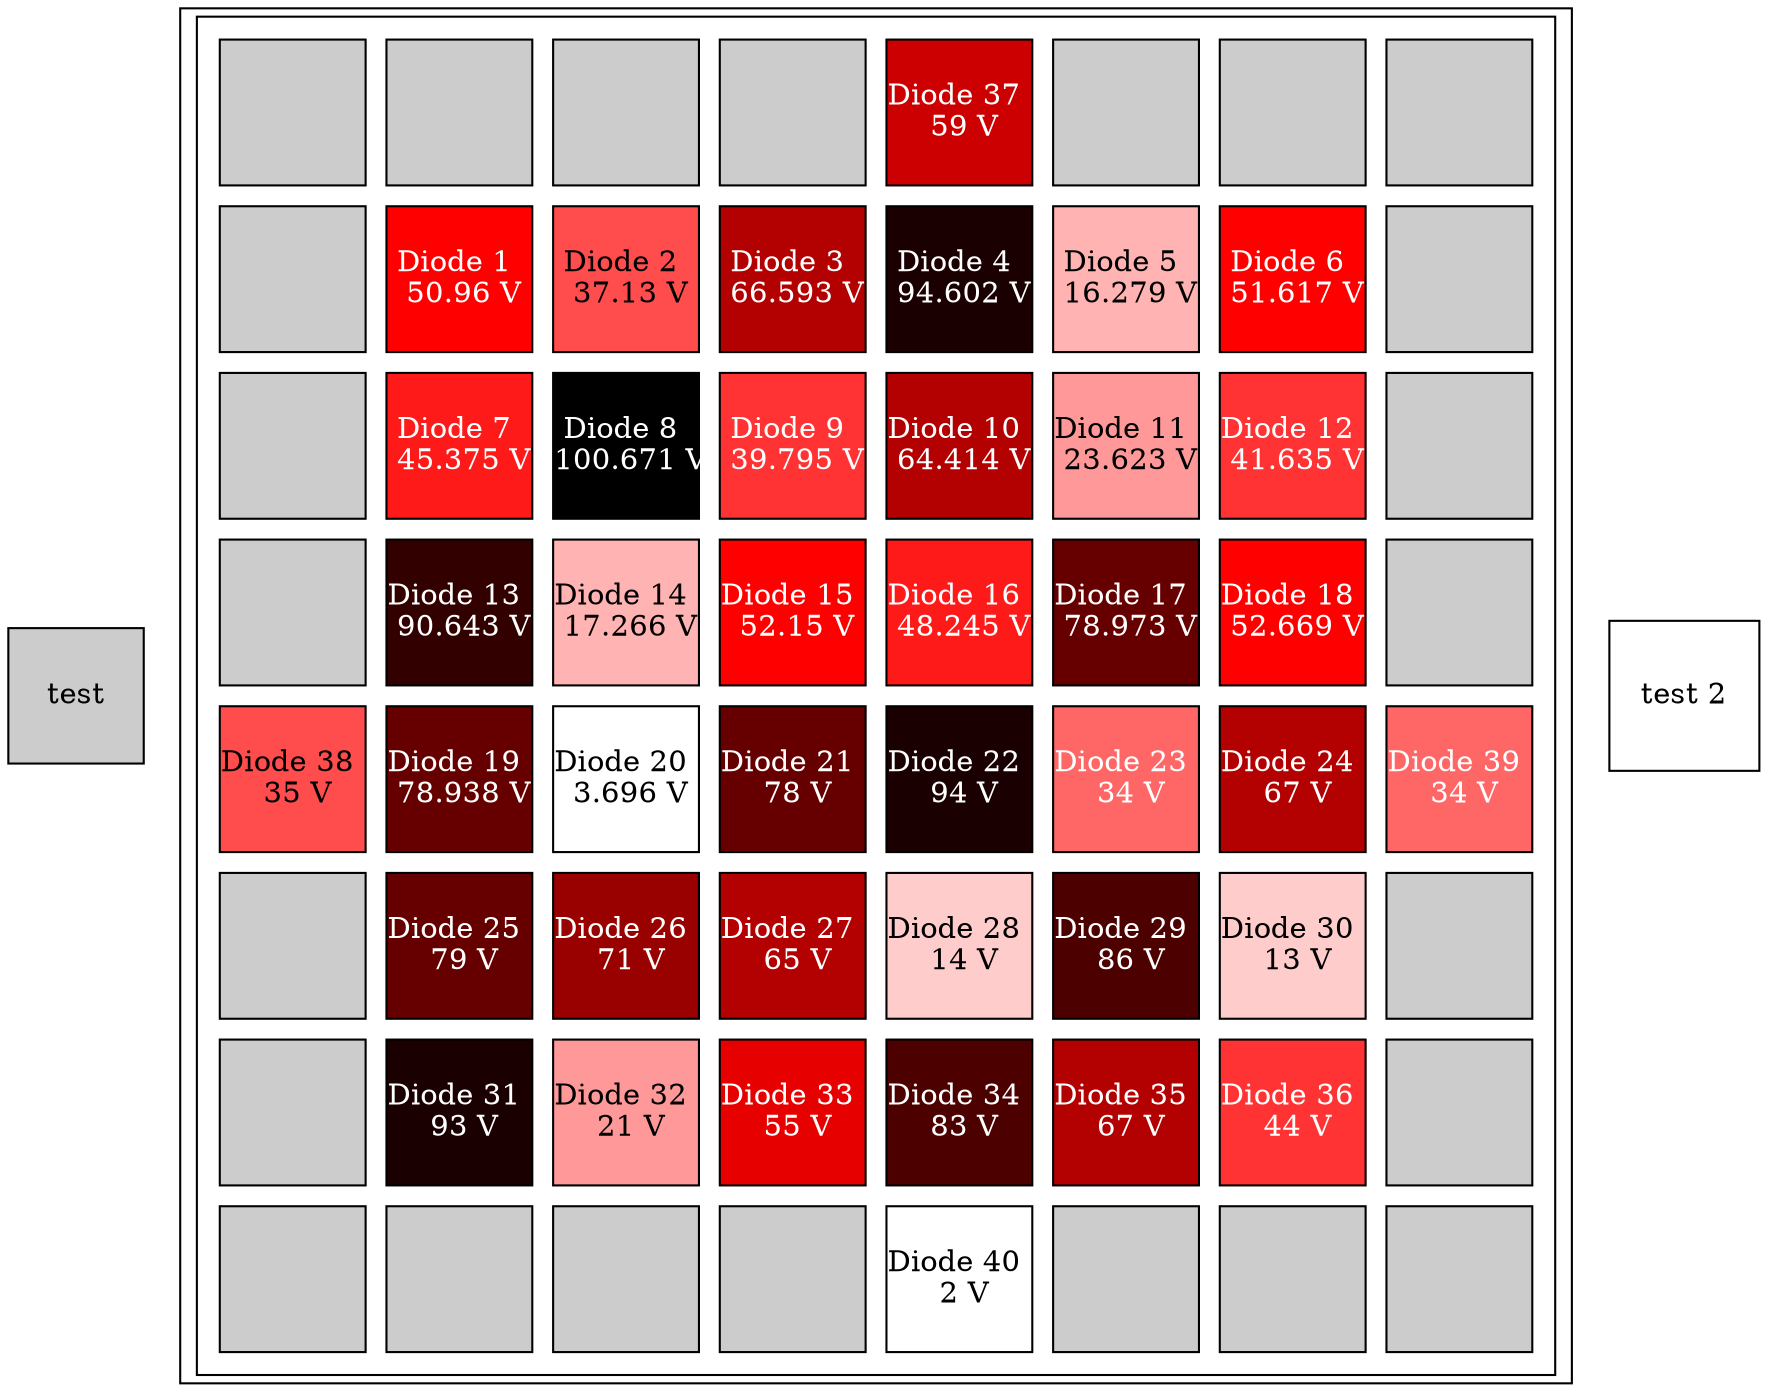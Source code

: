 graph array_table {
	node [fillcolor="#cccccc" shape=square]
	test [height=0.9 style=filled width=0.9]
	node [shape=rectangle]
	"Diode Array" [label=<<TABLE cellspacing="10" valign='top'>
    <TR>
        <TD bgcolor="#cccccc" fixedsize="true" width="70" height="70"></TD>

        <TD bgcolor="#cccccc" fixedsize="true" width="70" height="70"></TD>

        <TD bgcolor="#cccccc" fixedsize="true" width="70" height="70"></TD>

        <TD bgcolor="#cccccc" fixedsize="true" width="70" height="70"></TD>

        <TD bgcolor="#cc0000" fixedsize="true" width="70"
        height="70"><FONT COLOR="white">Diode 37 <BR align="center" /> 59 V</FONT></TD>

        <TD bgcolor="#cccccc" fixedsize="true" width="70" height="70"></TD>

        <TD bgcolor="#cccccc" fixedsize="true" width="70" height="70"></TD>

        <TD bgcolor="#cccccc" fixedsize="true" width="70" height="70"></TD>
    </TR>


    <TR>
        <TD bgcolor="#cccccc" fixedsize="true" width="70" height="70"></TD>

        <TD bgcolor="#ff0000" fixedsize="true" width="70"
        height="70"><FONT COLOR="white">Diode 1 <BR align="center" /> 50.96 V</FONT></TD>

        <TD bgcolor="#ff4d4d" fixedsize="true" width="70"
        height="70"><FONT COLOR="black">Diode 2 <BR align="center" /> 37.13 V</FONT></TD>

        <TD bgcolor="#b30000" fixedsize="true" width="70"
        height="70"><FONT COLOR="white">Diode 3 <BR align="center" /> 66.593 V</FONT></TD>

        <TD bgcolor="#1a0000" fixedsize="true" width="70"
        height="70"><FONT COLOR="white">Diode 4 <BR align="center" /> 94.602 V</FONT></TD>

        <TD bgcolor="#ffb3b3" fixedsize="true" width="70"
        height="70"><FONT COLOR="black">Diode 5 <BR align="center" /> 16.279 V</FONT></TD>

        <TD bgcolor="#ff0000" fixedsize="true" width="70"
        height="70"><FONT COLOR="white">Diode 6 <BR align="center" /> 51.617 V</FONT></TD>

        <TD bgcolor="#cccccc" fixedsize="true" width="70" height="70"></TD>
    </TR>


    <TR>
        <TD bgcolor="#cccccc" fixedsize="true" width="70" height="70"></TD>

        <TD bgcolor="#ff1a1a" fixedsize="true" width="70"
        height="70"><FONT COLOR="white">Diode 7 <BR align="center" /> 45.375 V</FONT></TD>

        <TD bgcolor="#000000" fixedsize="true" width="70"
        height="70"><FONT COLOR="white">Diode 8 <BR align="center" /> 100.671 V</FONT></TD>

        <TD bgcolor="#ff3333" fixedsize="true" width="70"
        height="70"><FONT COLOR="white">Diode 9 <BR align="center" /> 39.795 V</FONT></TD>

        <TD bgcolor="#b30000" fixedsize="true" width="70"
        height="70"><FONT COLOR="white">Diode 10 <BR align="center" /> 64.414 V</FONT></TD>

        <TD bgcolor="#ff9999" fixedsize="true" width="70"
        height="70"><FONT COLOR="black">Diode 11 <BR align="center" /> 23.623 V</FONT></TD>

        <TD bgcolor="#ff3333" fixedsize="true" width="70"
        height="70"><FONT COLOR="white">Diode 12 <BR align="center" /> 41.635 V</FONT></TD>

        <TD bgcolor="#cccccc" fixedsize="true" width="70" height="70"></TD>
    </TR>


    <TR>
        <TD bgcolor="#cccccc" fixedsize="true" width="70" height="70"></TD>

        <TD bgcolor="#330000" fixedsize="true" width="70"
        height="70"><FONT COLOR="white">Diode 13 <BR align="center" /> 90.643 V</FONT></TD>

        <TD bgcolor="#ffb3b3" fixedsize="true" width="70"
        height="70"><FONT COLOR="black">Diode 14 <BR align="center" /> 17.266 V</FONT></TD>

        <TD bgcolor="#ff0000" fixedsize="true" width="70"
        height="70"><FONT COLOR="white">Diode 15 <BR align="center" /> 52.15 V</FONT></TD>

        <TD bgcolor="#ff1a1a" fixedsize="true" width="70"
        height="70"><FONT COLOR="white">Diode 16 <BR align="center" /> 48.245 V</FONT></TD>

        <TD bgcolor="#660000" fixedsize="true" width="70"
        height="70"><FONT COLOR="white">Diode 17 <BR align="center" /> 78.973 V</FONT></TD>

        <TD bgcolor="#ff0000" fixedsize="true" width="70"
        height="70"><FONT COLOR="white">Diode 18 <BR align="center" /> 52.669 V</FONT></TD>

        <TD bgcolor="#cccccc" fixedsize="true" width="70" height="70"></TD>
    </TR>


    <TR>
        <TD bgcolor="#ff4d4d" fixedsize="true" width="70"
        height="70"><FONT COLOR="black">Diode 38 <BR align="center" /> 35 V</FONT></TD>

        <TD bgcolor="#660000" fixedsize="true" width="70"
        height="70"><FONT COLOR="white">Diode 19 <BR align="center" /> 78.938 V</FONT></TD>

        <TD bgcolor="#ffffff" fixedsize="true" width="70"
        height="70"><FONT COLOR="black">Diode 20 <BR align="center" /> 3.696 V</FONT></TD>

        <TD bgcolor="#660000" fixedsize="true" width="70"
        height="70"><FONT COLOR="white">Diode 21 <BR align="center" /> 78 V</FONT></TD>

        <TD bgcolor="#1a0000" fixedsize="true" width="70"
        height="70"><FONT COLOR="white">Diode 22 <BR align="center" /> 94 V</FONT></TD>

        <TD bgcolor="#ff6666" fixedsize="true" width="70"
        height="70"><FONT COLOR="white">Diode 23 <BR align="center" /> 34 V</FONT></TD>

        <TD bgcolor="#b30000" fixedsize="true" width="70"
        height="70"><FONT COLOR="white">Diode 24 <BR align="center" /> 67 V</FONT></TD>

        <TD bgcolor="#ff6666" fixedsize="true" width="70"
        height="70"><FONT COLOR="white">Diode 39 <BR align="center" /> 34 V</FONT></TD>
    </TR>


    <TR>
        <TD bgcolor="#cccccc" fixedsize="true" width="70" height="70"></TD>

        <TD bgcolor="#660000" fixedsize="true" width="70"
        height="70"><FONT COLOR="white">Diode 25 <BR align="center" /> 79 V</FONT></TD>

        <TD bgcolor="#990000" fixedsize="true" width="70"
        height="70"><FONT COLOR="white">Diode 26 <BR align="center" /> 71 V</FONT></TD>

        <TD bgcolor="#b30000" fixedsize="true" width="70"
        height="70"><FONT COLOR="white">Diode 27 <BR align="center" /> 65 V</FONT></TD>

        <TD bgcolor="#ffcccc" fixedsize="true" width="70"
        height="70"><FONT COLOR="black">Diode 28 <BR align="center" /> 14 V</FONT></TD>

        <TD bgcolor="#4d0000" fixedsize="true" width="70"
        height="70"><FONT COLOR="white">Diode 29 <BR align="center" /> 86 V</FONT></TD>

        <TD bgcolor="#ffcccc" fixedsize="true" width="70"
        height="70"><FONT COLOR="black">Diode 30 <BR align="center" /> 13 V</FONT></TD>

        <TD bgcolor="#cccccc" fixedsize="true" width="70" height="70"></TD>
    </TR>


    <TR>
        <TD bgcolor="#cccccc" fixedsize="true" width="70" height="70"></TD>

        <TD bgcolor="#1a0000" fixedsize="true" width="70"
        height="70"><FONT COLOR="white">Diode 31 <BR align="center" /> 93 V</FONT></TD>

        <TD bgcolor="#ff9999" fixedsize="true" width="70"
        height="70"><FONT COLOR="black">Diode 32 <BR align="center" /> 21 V</FONT></TD>

        <TD bgcolor="#e60000" fixedsize="true" width="70"
        height="70"><FONT COLOR="white">Diode 33 <BR align="center" /> 55 V</FONT></TD>

        <TD bgcolor="#4d0000" fixedsize="true" width="70"
        height="70"><FONT COLOR="white">Diode 34 <BR align="center" /> 83 V</FONT></TD>

        <TD bgcolor="#b30000" fixedsize="true" width="70"
        height="70"><FONT COLOR="white">Diode 35 <BR align="center" /> 67 V</FONT></TD>

        <TD bgcolor="#ff3333" fixedsize="true" width="70"
        height="70"><FONT COLOR="white">Diode 36 <BR align="center" /> 44 V</FONT></TD>

        <TD bgcolor="#cccccc" fixedsize="true" width="70" height="70"></TD>
    </TR>


    <TR>
        <TD bgcolor="#cccccc" fixedsize="true" width="70" height="70"></TD>

        <TD bgcolor="#cccccc" fixedsize="true" width="70" height="70"></TD>

        <TD bgcolor="#cccccc" fixedsize="true" width="70" height="70"></TD>

        <TD bgcolor="#cccccc" fixedsize="true" width="70" height="70"></TD>

        <TD bgcolor="#ffffff" fixedsize="true" width="70"
        height="70"><FONT COLOR="black">Diode 40 <BR align="center" /> 2 V</FONT></TD>

        <TD bgcolor="#cccccc" fixedsize="true" width="70" height="70"></TD>

        <TD bgcolor="#cccccc" fixedsize="true" width="70" height="70"></TD>

        <TD bgcolor="#cccccc" fixedsize="true" width="70" height="70"></TD>
    </TR>
</TABLE>>]
	node [shape=square]
	"test 2" [height=1 valign=bottom width=1]
}
